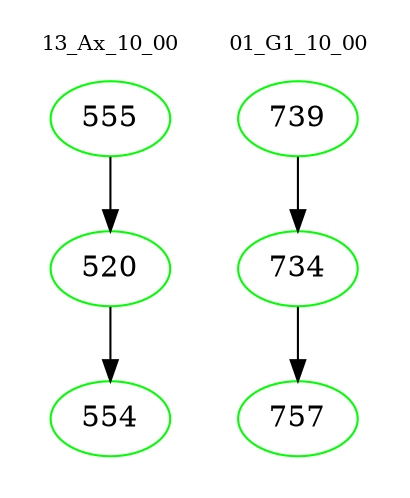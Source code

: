 digraph{
subgraph cluster_0 {
color = white
label = "13_Ax_10_00";
fontsize=10;
T0_555 [label="555", color="green"]
T0_555 -> T0_520 [color="black"]
T0_520 [label="520", color="green"]
T0_520 -> T0_554 [color="black"]
T0_554 [label="554", color="green"]
}
subgraph cluster_1 {
color = white
label = "01_G1_10_00";
fontsize=10;
T1_739 [label="739", color="green"]
T1_739 -> T1_734 [color="black"]
T1_734 [label="734", color="green"]
T1_734 -> T1_757 [color="black"]
T1_757 [label="757", color="green"]
}
}
